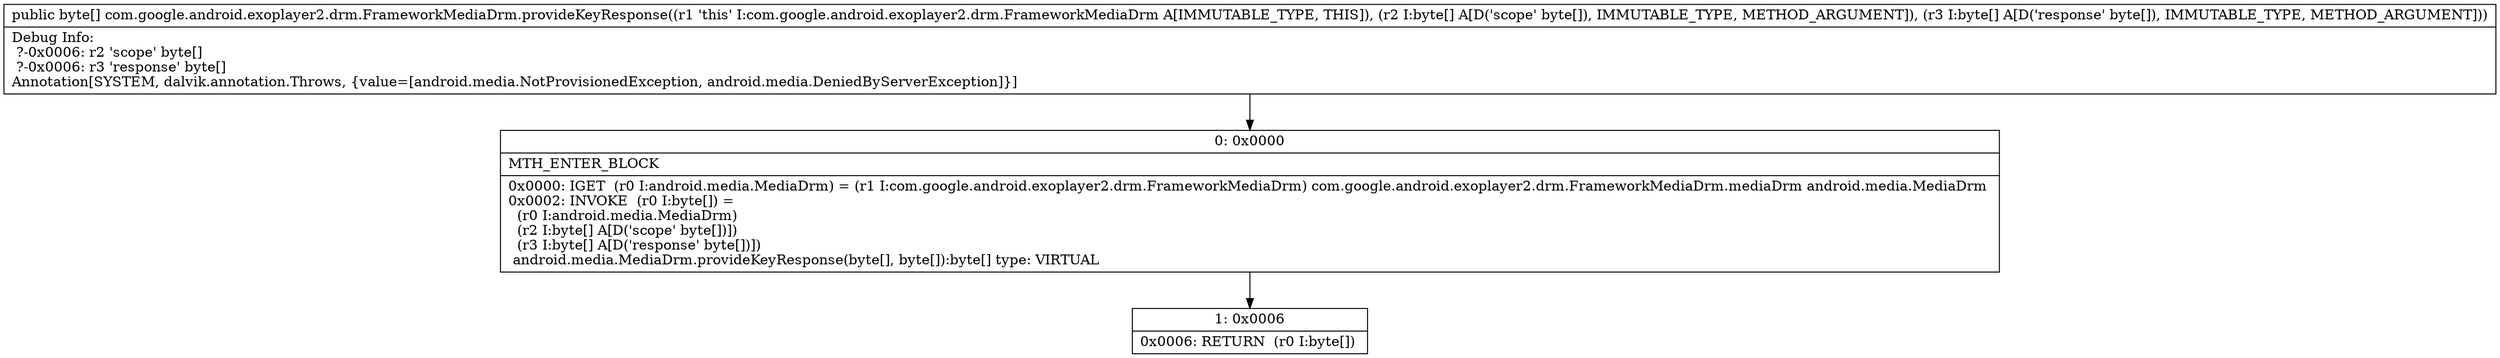 digraph "CFG forcom.google.android.exoplayer2.drm.FrameworkMediaDrm.provideKeyResponse([B[B)[B" {
Node_0 [shape=record,label="{0\:\ 0x0000|MTH_ENTER_BLOCK\l|0x0000: IGET  (r0 I:android.media.MediaDrm) = (r1 I:com.google.android.exoplayer2.drm.FrameworkMediaDrm) com.google.android.exoplayer2.drm.FrameworkMediaDrm.mediaDrm android.media.MediaDrm \l0x0002: INVOKE  (r0 I:byte[]) = \l  (r0 I:android.media.MediaDrm)\l  (r2 I:byte[] A[D('scope' byte[])])\l  (r3 I:byte[] A[D('response' byte[])])\l android.media.MediaDrm.provideKeyResponse(byte[], byte[]):byte[] type: VIRTUAL \l}"];
Node_1 [shape=record,label="{1\:\ 0x0006|0x0006: RETURN  (r0 I:byte[]) \l}"];
MethodNode[shape=record,label="{public byte[] com.google.android.exoplayer2.drm.FrameworkMediaDrm.provideKeyResponse((r1 'this' I:com.google.android.exoplayer2.drm.FrameworkMediaDrm A[IMMUTABLE_TYPE, THIS]), (r2 I:byte[] A[D('scope' byte[]), IMMUTABLE_TYPE, METHOD_ARGUMENT]), (r3 I:byte[] A[D('response' byte[]), IMMUTABLE_TYPE, METHOD_ARGUMENT]))  | Debug Info:\l  ?\-0x0006: r2 'scope' byte[]\l  ?\-0x0006: r3 'response' byte[]\lAnnotation[SYSTEM, dalvik.annotation.Throws, \{value=[android.media.NotProvisionedException, android.media.DeniedByServerException]\}]\l}"];
MethodNode -> Node_0;
Node_0 -> Node_1;
}

